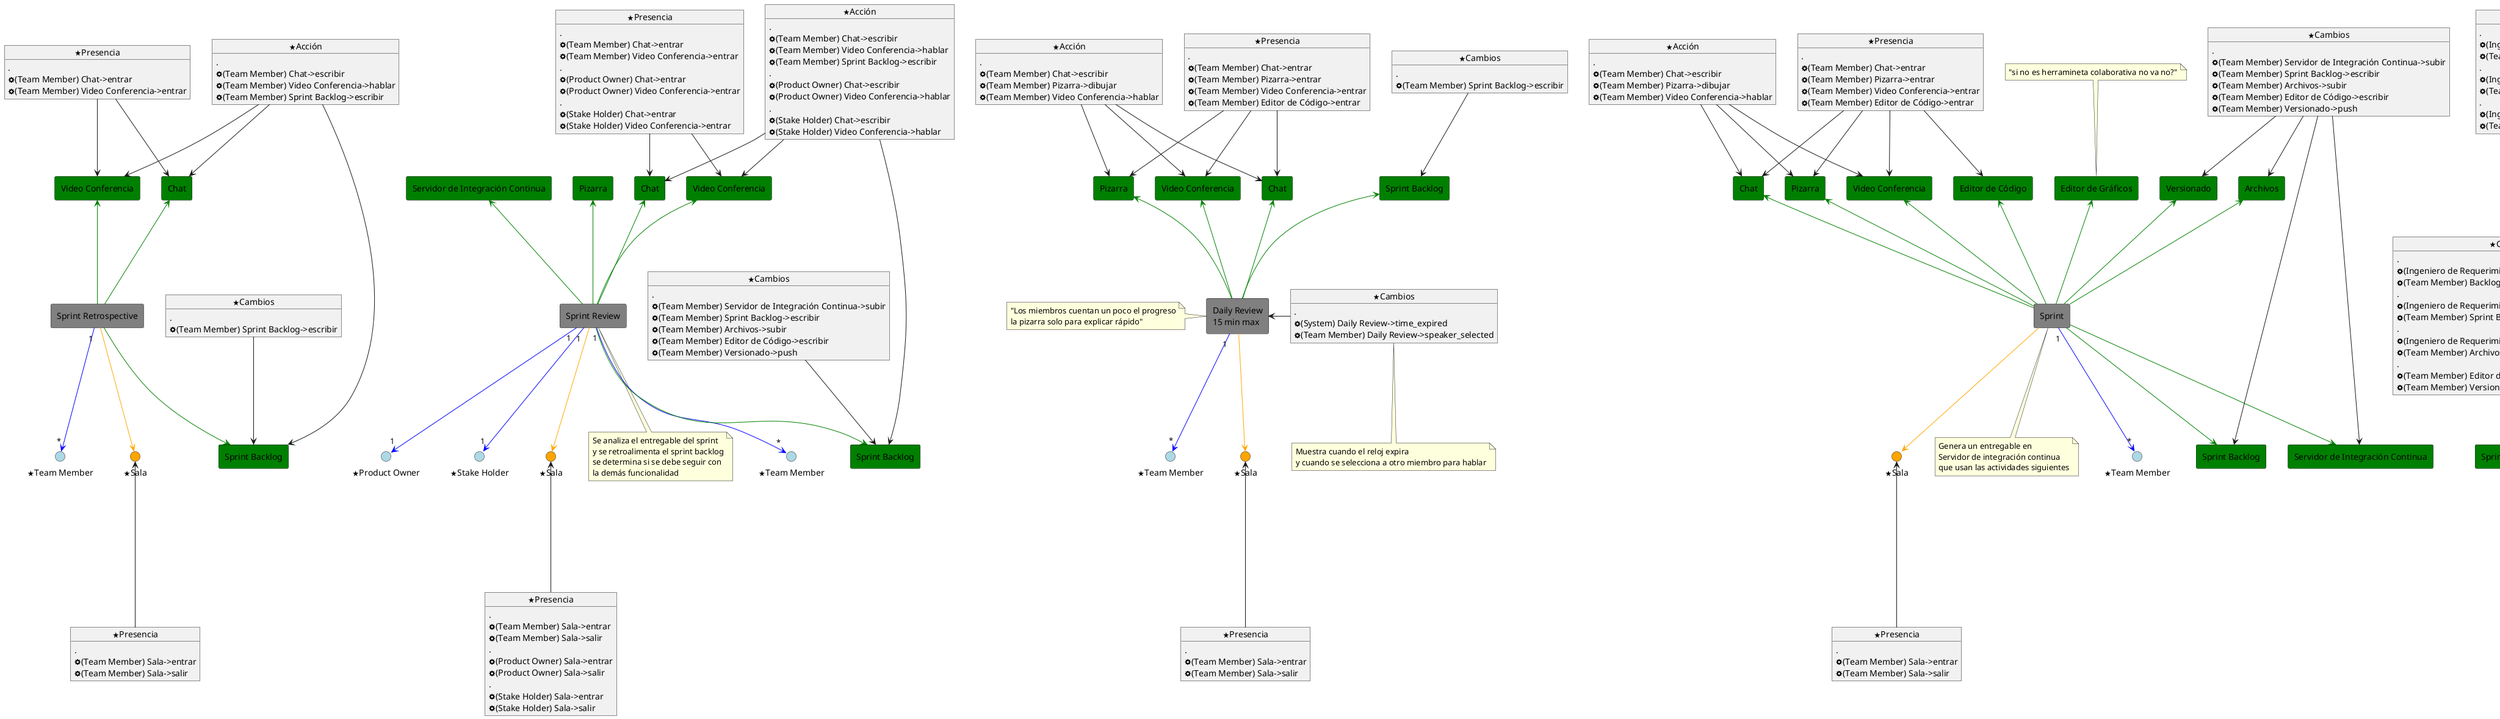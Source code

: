 @startuml actividad
allowmixing


rectangle "Sprint Planning" as planning #Gray

'--------------- recursos --------------------------- 

rectangle "Backlog" as product_backlog1 #Green
rectangle "Sprint Backlog" as sprint_backlog1 #Green

rectangle "Pizarra" as blackboard1 #Green
rectangle "Video Conferencia" as video1 #Green
rectangle "Chat" as chat1 #Green

'--------------- perfiles ------------------

() "<&star>Ingeniero de Requerimientos" as rem1 #LightBlue
() "<&star>Team Member" as tm1 #LightBlue

'-------------- recursos salas -------------

() "<&star>Sala" as room1 #Orange


planning -[#Green]-> product_backlog1
planning -[#Green]-> sprint_backlog1
planning -u[#Green]-> chat1
planning -u[#Green]-> video1
planning -u[#Green]-> blackboard1

planning "1" -d[#Blue]-> "1" rem1
planning "1" -d[#Blue]-> "*" tm1

planning -d[#Orange]-> room1


'---------- awareness ------

object "<&star>Presencia" as Presencia1 {
    .
    <&cog>(Ingeniero de Requerimientos) Chat->entrar
    <&cog>(Team Member) Chat->entrar
    .
    <&cog>(Ingeniero de Requerimientos) Pizarra->entrar
    <&cog>(Team Member) Pizarra->entrar    
    .
    <&cog>(Ingeniero de Requerimientos) Video Conferencia->entrar
    <&cog>(Team Member) Video Conferencia->entrar    

}

Presencia1 --> video1
Presencia1 --> chat1
Presencia1 --> blackboard1


object "<&star>Presencia" as Presencia_room1 {
    .
    <&cog>(Ingeniero de Requerimientos) Sala->entrar
    <&cog>(Team Member) Sala->entrar
    .
    <&cog>(Ingeniero de Requerimientos) Sala->salir
    <&cog>(Team Member) Sala->salir
}

Presencia_room1 --u--> room1

object "<&star>Acción" as Acción1 {
    .
    <&cog>(Ingeniero de Requerimientos) Chat->escribir
    <&cog>(Team Member) Chat->escribir
    .
    <&cog>(Ingeniero de Requerimientos) Pizarra->dibujar
    <&cog>(Team Member) Pizarra->dibujar
    .
    <&cog>(Ingeniero de Requerimientos) Video Conferencia->hablar
    <&cog>(Team Member) Video Conferencia->hablar    
}

Acción1 --> chat1
Acción1 --> blackboard1
Acción1 --> video1


object "<&star>Cambios" as Cambios1 {
    .
    <&cog>(Ingeniero de Requerimientos) Backlog->escribir
    <&cog>(Team Member) Backlog->escribir
    .
    <&cog>(Ingeniero de Requerimientos) Sprint Backlog->escribir
    <&cog>(Team Member) Sprint Backlog->escribir
    .
    <&cog>(Ingeniero de Requerimientos) Archivos->subir
    <&cog>(Team Member) Archivos->subir    
    .
    <&cog>(Team Member) Editor de Código->escribir
    <&cog>(Team Member) Versionado->commit
}

Cambios1 -d-> product_backlog1
Cambios1 -d-> sprint_backlog1

















'-----------------------------------------------------------

rectangle "Sprint" as sprint #Gray
note bottom: Genera un entregable en\nServidor de integración continua\nque usan las actividades siguientes

'--------------- recursos --------------------------- 

rectangle "Sprint Backlog" as sprint_backlog2 #Green
rectangle "Pizarra" as blackboard2 #Green
rectangle "Archivos" as files2 #Green
rectangle "Editor de Código" as editor2 #Green
rectangle "Versionado" as git2 #Green
rectangle "Servidor de Integración Continua" as ci2 #Green
rectangle "Editor de Gráficos" as g_editor2 #Green
note top: "si no es herramineta colaborativa no va no?" 

rectangle "Video Conferencia" as video2 #Green
rectangle "Chat" as chat2 #Green

'--------------- perfiles ------------------

() "<&star>Team Member" as tm2 #LightBlue

'-------------- recursos salas -------------

() "<&star>Sala" as room2 #Orange

sprint "1" -d[#Blue]-> "*" tm2

sprint -d[#Orange]-> room2

sprint -u[#Green]-> chat2
sprint -u[#Green]-> video2

sprint -[#Green]-> sprint_backlog2
sprint -u[#Green]-> blackboard2
sprint -u[#Green]-> files2
sprint -u[#Green]-> editor2
sprint -u[#Green]-> git2
sprint -u[#Green]-> g_editor2
sprint -[#Green]-> ci2


'---------- awareness ------

object "<&star>Presencia" as Presencia2 {
    .
    <&cog>(Team Member) Chat->entrar
    <&cog>(Team Member) Pizarra->entrar    
    <&cog>(Team Member) Video Conferencia->entrar    
    <&cog>(Team Member) Editor de Código->entrar
}

Presencia2 --> video2
Presencia2 --> chat2
Presencia2 --> blackboard2
Presencia2 --> editor2

object "<&star>Presencia" as Presencia_room2 {
    .
    <&cog>(Team Member) Sala->entrar
    <&cog>(Team Member) Sala->salir
}

Presencia_room2 --u--> room2

object "<&star>Acción" as Acción2 {
    .
    <&cog>(Team Member) Chat->escribir
    <&cog>(Team Member) Pizarra->dibujar
    <&cog>(Team Member) Video Conferencia->hablar    
}

Acción2 --> chat2
Acción2 --> blackboard2
Acción2 --> video2


object "<&star>Cambios" as Cambios2 {
    .
    <&cog>(Team Member) Servidor de Integración Continua->subir
    <&cog>(Team Member) Sprint Backlog->escribir
    <&cog>(Team Member) Archivos->subir    
    <&cog>(Team Member) Editor de Código->escribir
    <&cog>(Team Member) Versionado->push
}

Cambios2 --> sprint_backlog2
Cambios2 --> git2
Cambios2 --> files2
Cambios2 --> ci2














'----------------------------------------------------------------


rectangle "Daily Review\n15 min max" as daily #Gray
note left: "Los miembros cuentan un poco el progreso\nla pizarra solo para explicar rápido"
'------------- recursos ---------------------

rectangle "Sprint Backlog" as sprint_backlog3 #Green
rectangle "Video Conferencia" as video3 #Green
rectangle "Chat" as chat3 #Green
rectangle "Pizarra" as blackboard3 #Green

'--------------- perfiles ------------------

() "<&star>Team Member" as tm3 #LightBlue

'-------------- recursos salas -------------

() "<&star>Sala" as room3 #Orange


daily "1" -d[#Blue]-> "*" tm3
daily -d[#Orange]-> room3

daily -u[#Green]-> sprint_backlog3
daily -u[#Green]-> chat3
daily -u[#Green]-> video3
daily -u[#Green]-> blackboard3


'---------- awareness ------

object "<&star>Presencia" as Presencia3 {
    .
    <&cog>(Team Member) Chat->entrar
    <&cog>(Team Member) Pizarra->entrar    
    <&cog>(Team Member) Video Conferencia->entrar    
    <&cog>(Team Member) Editor de Código->entrar
}

Presencia3 --> video3
Presencia3 --> chat3
Presencia3 --> blackboard3


object "<&star>Presencia" as Presencia_room3 {
    .
    <&cog>(Team Member) Sala->entrar
    <&cog>(Team Member) Sala->salir
}

Presencia_room3 --u--> room3

object "<&star>Acción" as Acción3 {
    .
    <&cog>(Team Member) Chat->escribir
    <&cog>(Team Member) Pizarra->dibujar
    <&cog>(Team Member) Video Conferencia->hablar    
}

Acción3 --> chat3
Acción3 --> video3
Acción3 --> blackboard3


object "<&star>Cambios" as Cambios3 {
    .
    <&cog>(Team Member) Sprint Backlog->escribir
}

Cambios3 --> sprint_backlog3


object "<&star>Cambios" as Cambios_activity3 {
    .
    <&cog>(System) Daily Review->time_expired
    <&cog>(Team Member) Daily Review->speaker_selected
}
note bottom: Muestra cuando el reloj expira\ny cuando se selecciona a otro miembro para hablar

Cambios_activity3 -l-> daily









'--------------------------------------------------------------


rectangle "Sprint Review" as sprint_review #Gray
note bottom: Se analiza el entregable del sprint\ny se retroalimenta el sprint backlog\nse determina si se debe seguir con\nla demás funcionalidad

'------------- recursos ---------------------

rectangle "Sprint Backlog" as sprint_backlog4 #Green
rectangle "Video Conferencia" as video4 #Green
rectangle "Chat" as chat4 #Green
rectangle "Pizarra" as blackboard4 #Green
rectangle "Servidor de Integración Continua" as ci4 #Green

'--------------- perfiles ------------------

() "<&star>Team Member" as tm4 #LightBlue
() "<&star>Product Owner" as po4 #LightBlue
() "<&star>Stake Holder" as sh4 #LightBlue

'-------------- recursos salas -------------

() "<&star>Sala" as room4 #Orange


sprint_review "1" -d[#Blue]-> "*" tm4
sprint_review "1" -d[#Blue]-> "1" sh4
sprint_review "1" -d[#Blue]-> "1" po4
sprint_review -d[#Orange]-> room4

sprint_review -[#Green]-> sprint_backlog4
sprint_review -u[#Green]-> ci4
sprint_review -u[#Green]-> chat4
sprint_review -u[#Green]-> video4
sprint_review -u[#Green]-> blackboard4

'---------- awareness ------

object "<&star>Presencia" as Presencia4 {
    .
    <&cog>(Team Member) Chat->entrar
    <&cog>(Team Member) Video Conferencia->entrar    
    .
    <&cog>(Product Owner) Chat->entrar
    <&cog>(Product Owner) Video Conferencia->entrar    
    .
    <&cog>(Stake Holder) Chat->entrar
    <&cog>(Stake Holder) Video Conferencia->entrar        
}

Presencia4 --> video4
Presencia4 --> chat4

object "<&star>Presencia" as Presencia_room4 {
    .
    <&cog>(Team Member) Sala->entrar
    <&cog>(Team Member) Sala->salir
    .
    <&cog>(Product Owner) Sala->entrar
    <&cog>(Product Owner) Sala->salir
    .
    <&cog>(Stake Holder) Sala->entrar
    <&cog>(Stake Holder) Sala->salir
}

Presencia_room4 --u--> room4

object "<&star>Acción" as Acción4 {
    .
    <&cog>(Team Member) Chat->escribir
    <&cog>(Team Member) Video Conferencia->hablar
    <&cog>(Team Member) Sprint Backlog->escribir    
    .
    <&cog>(Product Owner) Chat->escribir
    <&cog>(Product Owner) Video Conferencia->hablar
    .
    <&cog>(Stake Holder) Chat->escribir
    <&cog>(Stake Holder) Video Conferencia->hablar

}

Acción4 --> chat4
Acción4 --> video4
Acción4 --> sprint_backlog4


object "<&star>Cambios" as Cambios4 {
    .
    <&cog>(Team Member) Servidor de Integración Continua->subir
    <&cog>(Team Member) Sprint Backlog->escribir
    <&cog>(Team Member) Archivos->subir    
    <&cog>(Team Member) Editor de Código->escribir
    <&cog>(Team Member) Versionado->push
}

Cambios4 --> sprint_backlog4
















'-------------------------------------------

rectangle "Sprint Retrospective" as sprint_retrospective #Gray


'-------------- recursos -------------------

rectangle "Sprint Backlog" as sprint_backlog5 #Green

rectangle "Video Conferencia" as video5 #Green
rectangle "Chat" as chat5 #Green

'--------------- perfiles ------------------

() "<&star>Team Member" as tm5 #LightBlue

'-------------- recursos salas -------------

() "<&star>Sala" as room5 #Orange



sprint_retrospective "1" -d[#Blue]-> "*" tm5
sprint_retrospective -d[#Orange]-> room5

sprint_retrospective -[#Green]-> sprint_backlog5
sprint_retrospective -u[#Green]-> chat5
sprint_retrospective -u[#Green]-> video5



'---------- awareness ------

object "<&star>Presencia" as Presencia5 {
    .
    <&cog>(Team Member) Chat->entrar
    <&cog>(Team Member) Video Conferencia->entrar    
}

Presencia5 --> video5
Presencia5 --> chat5

object "<&star>Presencia" as Presencia_room5 {
    .
    <&cog>(Team Member) Sala->entrar
    <&cog>(Team Member) Sala->salir
}

Presencia_room5 --u--> room5

object "<&star>Acción" as Acción5 {
    .
    <&cog>(Team Member) Chat->escribir
    <&cog>(Team Member) Video Conferencia->hablar
    <&cog>(Team Member) Sprint Backlog->escribir    
}

Acción5 --> chat5
Acción5 --> video5
Acción5 --> sprint_backlog5


object "<&star>Cambios" as Cambios5 {
    .
    <&cog>(Team Member) Sprint Backlog->escribir
}

Cambios5 --> sprint_backlog5




@enduml

















@startuml proceso
title "Proceso de Sprint"

state "Sprint Planning" as planning
state "Sprint" as sprint
state "Daily Review" as daily
state "Sprint Review" as review
state "Sprint Retrospective" as retrospective

'state f <<fork>>
state c <<choice>>

sprint -> daily : (Team Member) Daily Review->init
daily -> sprint : (Team Member) Daily Review->finish

[*] --> planning : (Team Member) Product Backlog->seleccionar
planning --> sprint : (Team Member) Sprint Backlog->seleccionar
sprint --> review : (Team Member) Sprint Backlog->finalizar
review --> c : (Team Member) Sprint Backlog->reviewed
c --> retrospective : existe mas funcionalidad
c --> [*] : no existe mas funcionalidad
retrospective --u--> planning : (Team Member) Sprint Retrospective->finish


@enduml



@startuml spint_protocol

state "Selección de Funcionalidad" as a1
a1: Available Operations:
a1: ==================================================
a1: (Team Member) Video->hablar
a1: (Team Member) Backlog->leer
a1: (Team Member) Sprint Backlog->leer
a1: (Team Member) Sprint Backlog->escribir
a1:
a1: Transition Operations :
a1: ==================================================
a1: (Team Member) Sprint Backlog->iniciar



state "Daily" as a2
a3: Available Operations:
a3: ==================================================
a3: (Team Member) Editor de Código->escribir
a3: (Team Member) Editor de Gráficos->editar
a3: (Team Member) Versionado->commit
a3: (Team Member) Versionado->pull
a3: (Team Member) Versionado->push
a3: (Team Member) Video->hablar
a3: (Team Member) Chat->escribir
a3: (Team Member) Chat->leer
a3: (Team Member) Archivos->descargar
a3: (Team Member) Archivos->subir
a3: (Team Member) Pizarra->dibujar
a3: (Team Member) Sprint Backlog->leer
a3: (Team Member) Sprint Backlog->escribir
a3:
a3: Transition Operations :
a3: ==================================================
a3: (Team Member) Sprint Backlog->finalizar



state "Trabajo Diario" as a3
a3: Available Operations:
a3: ==================================================
a3: (Team Member) Editor de Código->escribir
a3: (Team Member) Editor de Gráficos->editar
a3: (Team Member) Versionado->commit
a3: (Team Member) Versionado->pull
a3: (Team Member) Versionado->push
a3: (Team Member) Video->hablar
a3: (Team Member) Chat->escribir
a3: (Team Member) Chat->leer
a3: (Team Member) Archivos->descargar
a3: (Team Member) Archivos->subir
a3: (Team Member) Pizarra->dibujar
a3: (Team Member) Sprint Backlog->leer
a3: (Team Member) Sprint Backlog->escribir
a3:
a3: Transition Operations :
a3: ==================================================
a3: (Team Member) Sprint Backlog->finalizar



[*] --> a1
a1 --> a2
a2 --> [*]



@enduml